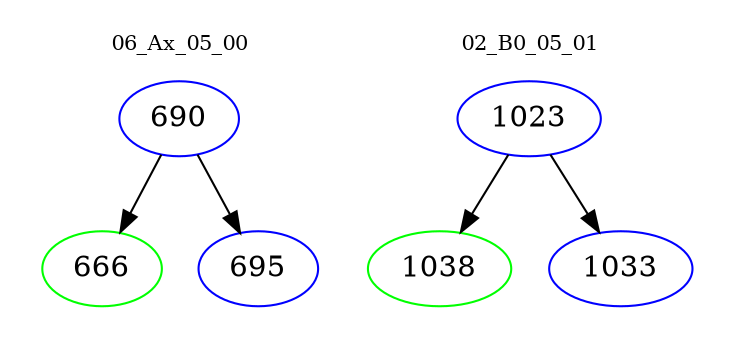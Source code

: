 digraph{
subgraph cluster_0 {
color = white
label = "06_Ax_05_00";
fontsize=10;
T0_690 [label="690", color="blue"]
T0_690 -> T0_666 [color="black"]
T0_666 [label="666", color="green"]
T0_690 -> T0_695 [color="black"]
T0_695 [label="695", color="blue"]
}
subgraph cluster_1 {
color = white
label = "02_B0_05_01";
fontsize=10;
T1_1023 [label="1023", color="blue"]
T1_1023 -> T1_1038 [color="black"]
T1_1038 [label="1038", color="green"]
T1_1023 -> T1_1033 [color="black"]
T1_1033 [label="1033", color="blue"]
}
}
